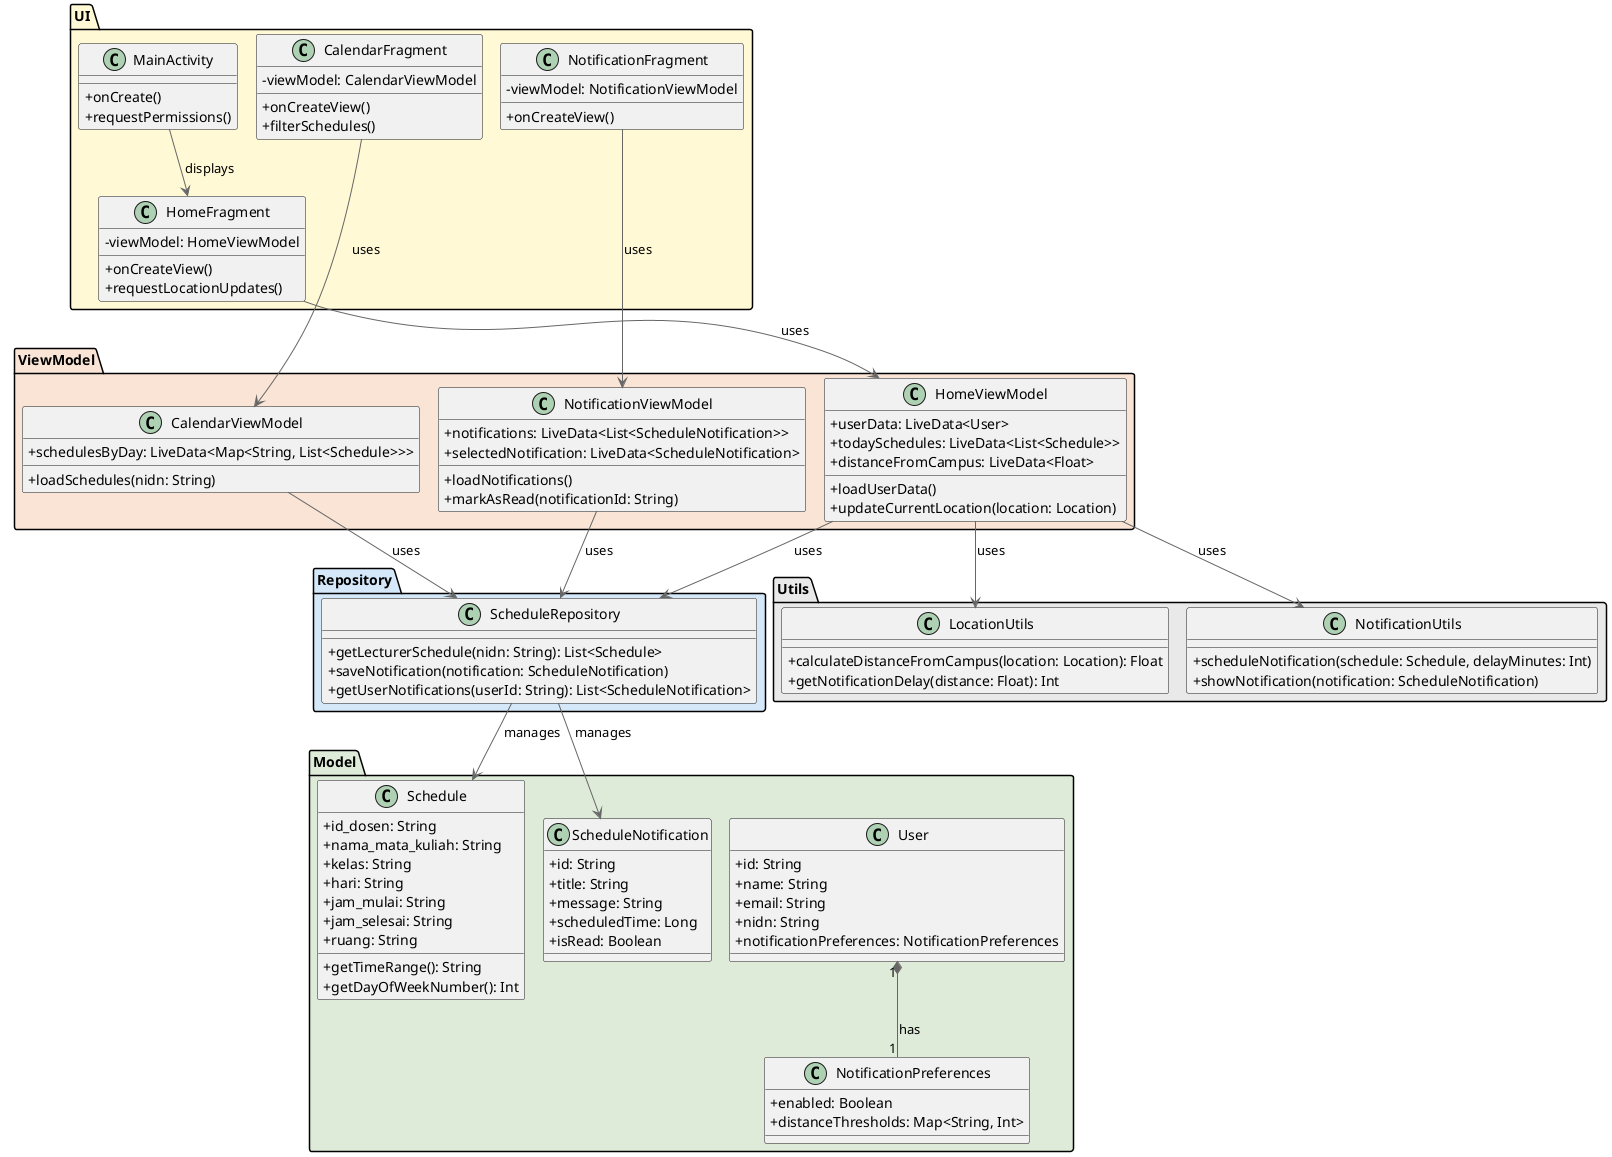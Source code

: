 @startuml "DosenNotif - Simplified Class Diagram"
!pragma layout smetana
skinparam classAttributeIconSize 0
skinparam backgroundColor white
skinparam ArrowColor #666666

' Model
package "Model" #DEEBD8 {
  class User {
    + id: String
    + name: String
    + email: String
    + nidn: String
    + notificationPreferences: NotificationPreferences
  }

  class Schedule {
    + id_dosen: String
    + nama_mata_kuliah: String
    + kelas: String
    + hari: String
    + jam_mulai: String
    + jam_selesai: String
    + ruang: String
    + getTimeRange(): String
    + getDayOfWeekNumber(): Int
  }

  class ScheduleNotification {
    + id: String
    + title: String
    + message: String
    + scheduledTime: Long
    + isRead: Boolean
  }

  class NotificationPreferences {
    + enabled: Boolean
    + distanceThresholds: Map<String, Int>
  }
}

' Repository
package "Repository" #D5E8F9 {
  class ScheduleRepository {
    + getLecturerSchedule(nidn: String): List<Schedule>
    + saveNotification(notification: ScheduleNotification)
    + getUserNotifications(userId: String): List<ScheduleNotification>
  }
}

' ViewModel
package "ViewModel" #F9E4D5 {
  class HomeViewModel {
    + userData: LiveData<User>
    + todaySchedules: LiveData<List<Schedule>>
    + distanceFromCampus: LiveData<Float>
    + loadUserData()
    + updateCurrentLocation(location: Location)
  }

  class CalendarViewModel {
    + schedulesByDay: LiveData<Map<String, List<Schedule>>>
    + loadSchedules(nidn: String)
  }

  class NotificationViewModel {
    + notifications: LiveData<List<ScheduleNotification>>
    + selectedNotification: LiveData<ScheduleNotification>
    + loadNotifications()
    + markAsRead(notificationId: String)
  }
}

' UI
package "UI" #FFF9D5 {
  class MainActivity {
    + onCreate()
    + requestPermissions()
  }

  class HomeFragment {
    - viewModel: HomeViewModel
    + onCreateView()
    + requestLocationUpdates()
  }

  class CalendarFragment {
    - viewModel: CalendarViewModel
    + onCreateView()
    + filterSchedules()
  }

  class NotificationFragment {
    - viewModel: NotificationViewModel
    + onCreateView()
  }
}

' Utilities
package "Utils" #E9E9E9 {
  class LocationUtils {
    + calculateDistanceFromCampus(location: Location): Float
    + getNotificationDelay(distance: Float): Int
  }

  class NotificationUtils {
    + scheduleNotification(schedule: Schedule, delayMinutes: Int)
    + showNotification(notification: ScheduleNotification)
  }
}

' Relasi utama
User "1" *-- "1" NotificationPreferences: has
ScheduleRepository --> Schedule: manages
ScheduleRepository --> ScheduleNotification: manages

HomeViewModel --> ScheduleRepository: uses
CalendarViewModel --> ScheduleRepository: uses
NotificationViewModel --> ScheduleRepository: uses

HomeFragment --> HomeViewModel: uses
CalendarFragment --> CalendarViewModel: uses
NotificationFragment --> NotificationViewModel: uses
MainActivity --> HomeFragment: displays

HomeViewModel --> LocationUtils: uses
HomeViewModel --> NotificationUtils: uses

@enduml